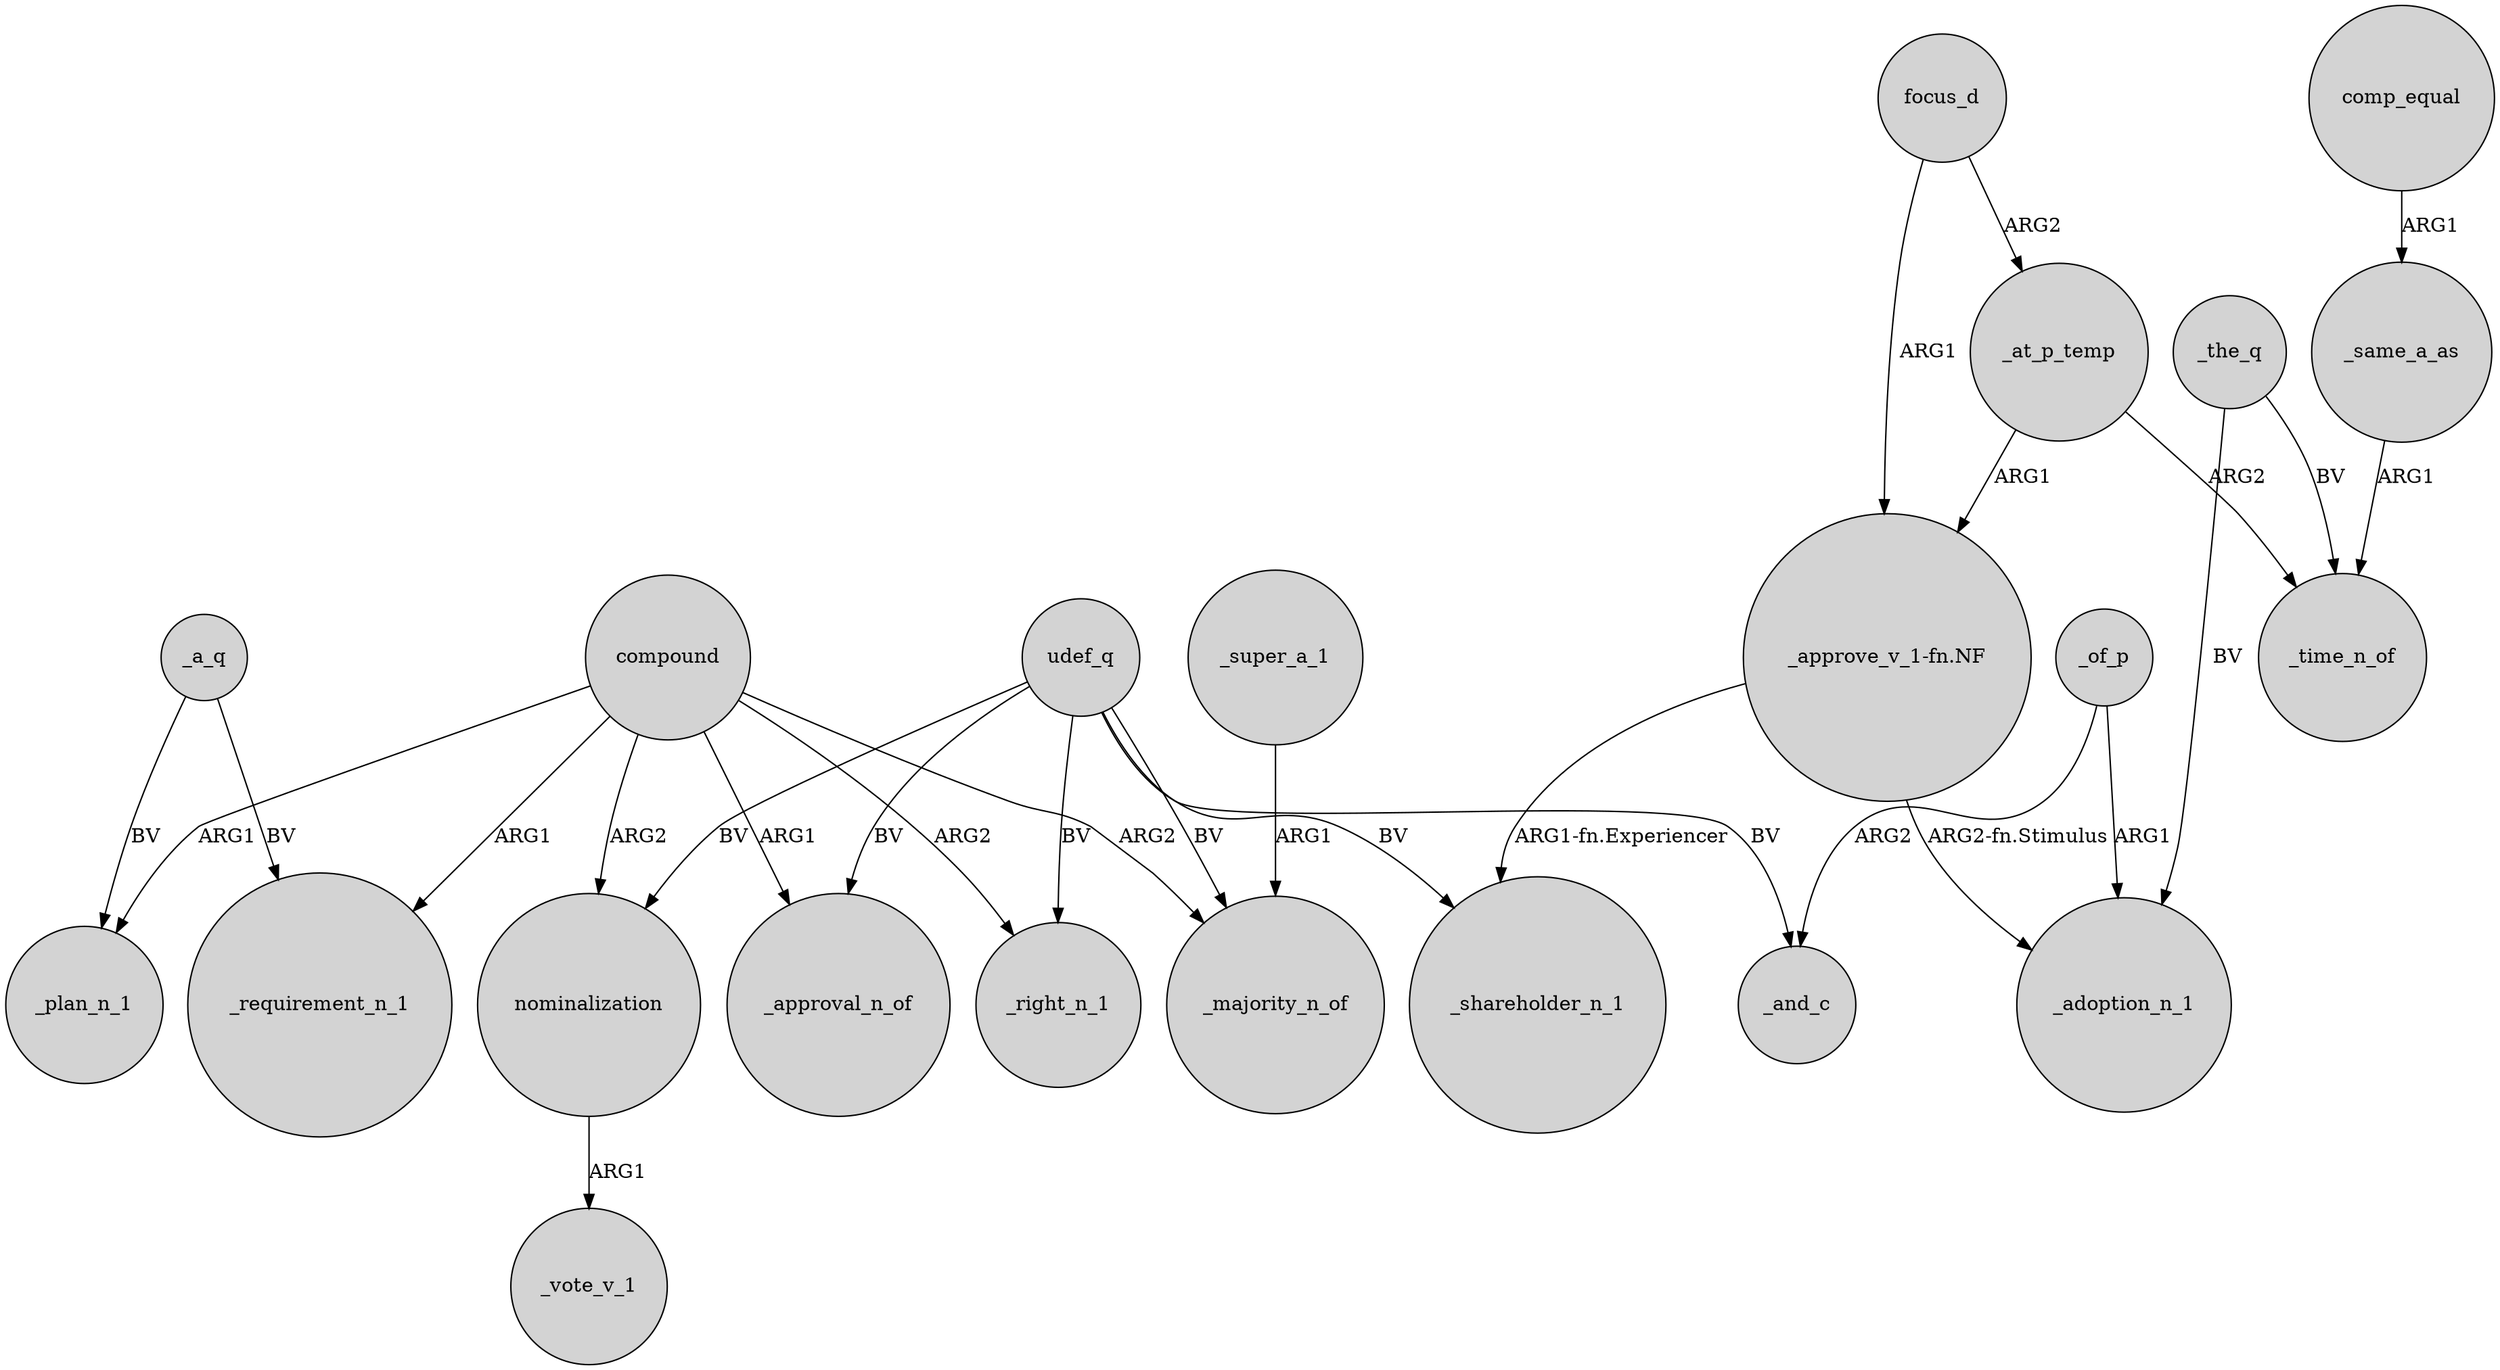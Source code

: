 digraph {
	node [shape=circle style=filled]
	focus_d -> _at_p_temp [label=ARG2]
	_at_p_temp -> "_approve_v_1-fn.NF" [label=ARG1]
	"_approve_v_1-fn.NF" -> _shareholder_n_1 [label="ARG1-fn.Experiencer"]
	nominalization -> _vote_v_1 [label=ARG1]
	_a_q -> _requirement_n_1 [label=BV]
	_of_p -> _adoption_n_1 [label=ARG1]
	_of_p -> _and_c [label=ARG2]
	_at_p_temp -> _time_n_of [label=ARG2]
	compound -> _plan_n_1 [label=ARG1]
	compound -> nominalization [label=ARG2]
	udef_q -> _shareholder_n_1 [label=BV]
	udef_q -> _majority_n_of [label=BV]
	"_approve_v_1-fn.NF" -> _adoption_n_1 [label="ARG2-fn.Stimulus"]
	compound -> _right_n_1 [label=ARG2]
	_the_q -> _time_n_of [label=BV]
	comp_equal -> _same_a_as [label=ARG1]
	_the_q -> _adoption_n_1 [label=BV]
	udef_q -> _right_n_1 [label=BV]
	compound -> _approval_n_of [label=ARG1]
	_super_a_1 -> _majority_n_of [label=ARG1]
	udef_q -> nominalization [label=BV]
	compound -> _majority_n_of [label=ARG2]
	compound -> _requirement_n_1 [label=ARG1]
	focus_d -> "_approve_v_1-fn.NF" [label=ARG1]
	udef_q -> _approval_n_of [label=BV]
	_same_a_as -> _time_n_of [label=ARG1]
	udef_q -> _and_c [label=BV]
	_a_q -> _plan_n_1 [label=BV]
}

